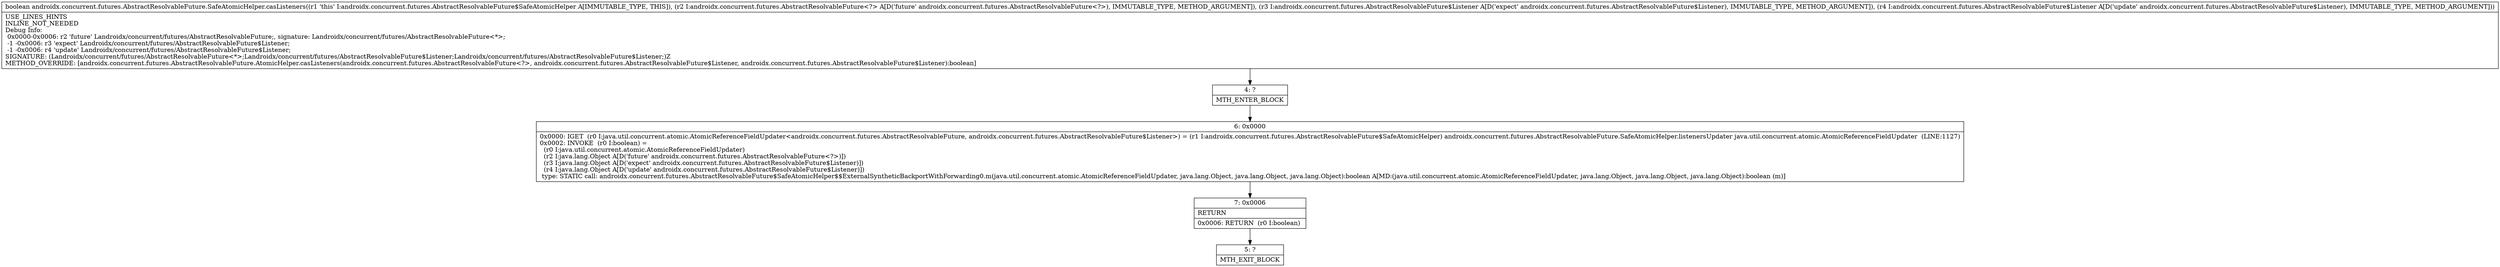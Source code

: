 digraph "CFG forandroidx.concurrent.futures.AbstractResolvableFuture.SafeAtomicHelper.casListeners(Landroidx\/concurrent\/futures\/AbstractResolvableFuture;Landroidx\/concurrent\/futures\/AbstractResolvableFuture$Listener;Landroidx\/concurrent\/futures\/AbstractResolvableFuture$Listener;)Z" {
Node_4 [shape=record,label="{4\:\ ?|MTH_ENTER_BLOCK\l}"];
Node_6 [shape=record,label="{6\:\ 0x0000|0x0000: IGET  (r0 I:java.util.concurrent.atomic.AtomicReferenceFieldUpdater\<androidx.concurrent.futures.AbstractResolvableFuture, androidx.concurrent.futures.AbstractResolvableFuture$Listener\>) = (r1 I:androidx.concurrent.futures.AbstractResolvableFuture$SafeAtomicHelper) androidx.concurrent.futures.AbstractResolvableFuture.SafeAtomicHelper.listenersUpdater java.util.concurrent.atomic.AtomicReferenceFieldUpdater  (LINE:1127)\l0x0002: INVOKE  (r0 I:boolean) = \l  (r0 I:java.util.concurrent.atomic.AtomicReferenceFieldUpdater)\l  (r2 I:java.lang.Object A[D('future' androidx.concurrent.futures.AbstractResolvableFuture\<?\>)])\l  (r3 I:java.lang.Object A[D('expect' androidx.concurrent.futures.AbstractResolvableFuture$Listener)])\l  (r4 I:java.lang.Object A[D('update' androidx.concurrent.futures.AbstractResolvableFuture$Listener)])\l type: STATIC call: androidx.concurrent.futures.AbstractResolvableFuture$SafeAtomicHelper$$ExternalSyntheticBackportWithForwarding0.m(java.util.concurrent.atomic.AtomicReferenceFieldUpdater, java.lang.Object, java.lang.Object, java.lang.Object):boolean A[MD:(java.util.concurrent.atomic.AtomicReferenceFieldUpdater, java.lang.Object, java.lang.Object, java.lang.Object):boolean (m)]\l}"];
Node_7 [shape=record,label="{7\:\ 0x0006|RETURN\l|0x0006: RETURN  (r0 I:boolean) \l}"];
Node_5 [shape=record,label="{5\:\ ?|MTH_EXIT_BLOCK\l}"];
MethodNode[shape=record,label="{boolean androidx.concurrent.futures.AbstractResolvableFuture.SafeAtomicHelper.casListeners((r1 'this' I:androidx.concurrent.futures.AbstractResolvableFuture$SafeAtomicHelper A[IMMUTABLE_TYPE, THIS]), (r2 I:androidx.concurrent.futures.AbstractResolvableFuture\<?\> A[D('future' androidx.concurrent.futures.AbstractResolvableFuture\<?\>), IMMUTABLE_TYPE, METHOD_ARGUMENT]), (r3 I:androidx.concurrent.futures.AbstractResolvableFuture$Listener A[D('expect' androidx.concurrent.futures.AbstractResolvableFuture$Listener), IMMUTABLE_TYPE, METHOD_ARGUMENT]), (r4 I:androidx.concurrent.futures.AbstractResolvableFuture$Listener A[D('update' androidx.concurrent.futures.AbstractResolvableFuture$Listener), IMMUTABLE_TYPE, METHOD_ARGUMENT]))  | USE_LINES_HINTS\lINLINE_NOT_NEEDED\lDebug Info:\l  0x0000\-0x0006: r2 'future' Landroidx\/concurrent\/futures\/AbstractResolvableFuture;, signature: Landroidx\/concurrent\/futures\/AbstractResolvableFuture\<*\>;\l  \-1 \-0x0006: r3 'expect' Landroidx\/concurrent\/futures\/AbstractResolvableFuture$Listener;\l  \-1 \-0x0006: r4 'update' Landroidx\/concurrent\/futures\/AbstractResolvableFuture$Listener;\lSIGNATURE: (Landroidx\/concurrent\/futures\/AbstractResolvableFuture\<*\>;Landroidx\/concurrent\/futures\/AbstractResolvableFuture$Listener;Landroidx\/concurrent\/futures\/AbstractResolvableFuture$Listener;)Z\lMETHOD_OVERRIDE: [androidx.concurrent.futures.AbstractResolvableFuture.AtomicHelper.casListeners(androidx.concurrent.futures.AbstractResolvableFuture\<?\>, androidx.concurrent.futures.AbstractResolvableFuture$Listener, androidx.concurrent.futures.AbstractResolvableFuture$Listener):boolean]\l}"];
MethodNode -> Node_4;Node_4 -> Node_6;
Node_6 -> Node_7;
Node_7 -> Node_5;
}

